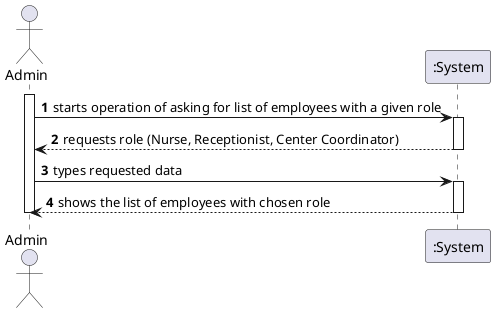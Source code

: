 @startuml
autonumber
actor "Admin" as rcp

activate rcp
rcp -> ":System" : starts operation of asking for list of employees with a given role
activate ":System"
":System" --> rcp : requests role (Nurse, Receptionist, Center Coordinator)
deactivate ":System"

rcp -> ":System" : types requested data
activate ":System"
":System" --> rcp : shows the list of employees with chosen role
deactivate ":System"

deactivate rcp

@endum